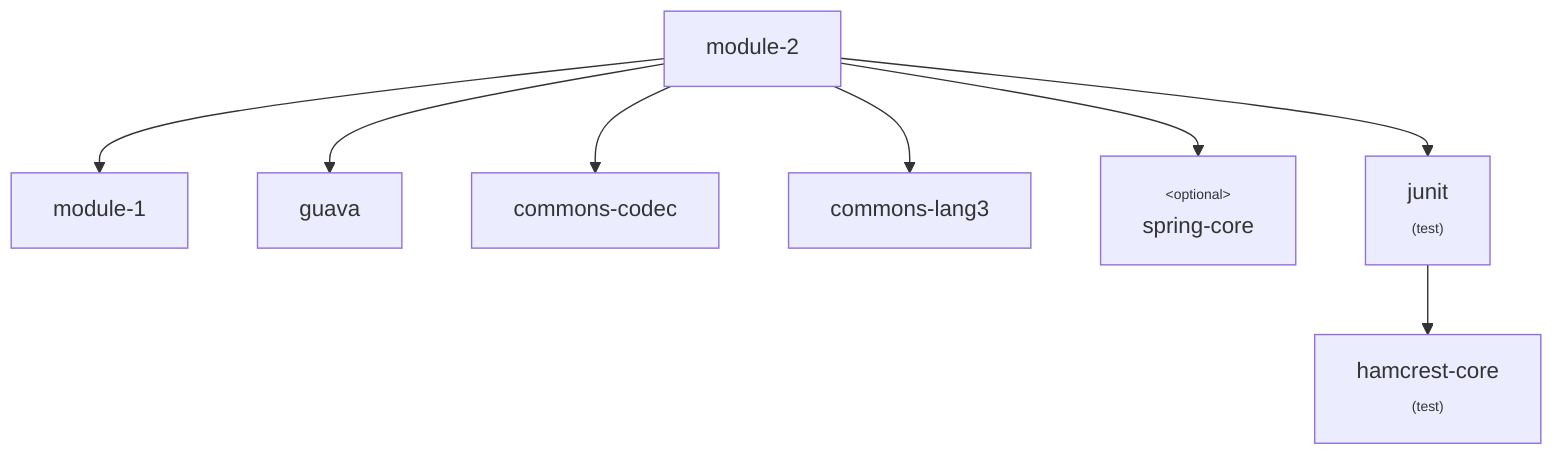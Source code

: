 flowchart TD
  %% Node Definitions:
  com.github.ferstl:module-2:jar["module-2"]
  com.github.ferstl:module-1:jar["module-1"]
  com.google.guava:guava:jar["guava"]
  commons-codec:commons-codec:jar["commons-codec"]
  org.apache.commons:commons-lang3:jar["commons-lang3"]
  org.springframework:spring-core:jar["<font size=1>#lt;optional#gt;</font><br/>spring-core"]
  junit:junit:jar["junit<br/><font size=1>(test)</font>"]
  org.hamcrest:hamcrest-core:jar["hamcrest-core<br/><font size=1>(test)</font>"]

  %% Edge Definitions:
  com.github.ferstl:module-2:jar --> com.github.ferstl:module-1:jar
  com.github.ferstl:module-2:jar --> com.google.guava:guava:jar
  com.github.ferstl:module-2:jar --> commons-codec:commons-codec:jar
  com.github.ferstl:module-2:jar --> org.apache.commons:commons-lang3:jar
  com.github.ferstl:module-2:jar --> org.springframework:spring-core:jar
  junit:junit:jar --> org.hamcrest:hamcrest-core:jar
  com.github.ferstl:module-2:jar --> junit:junit:jar